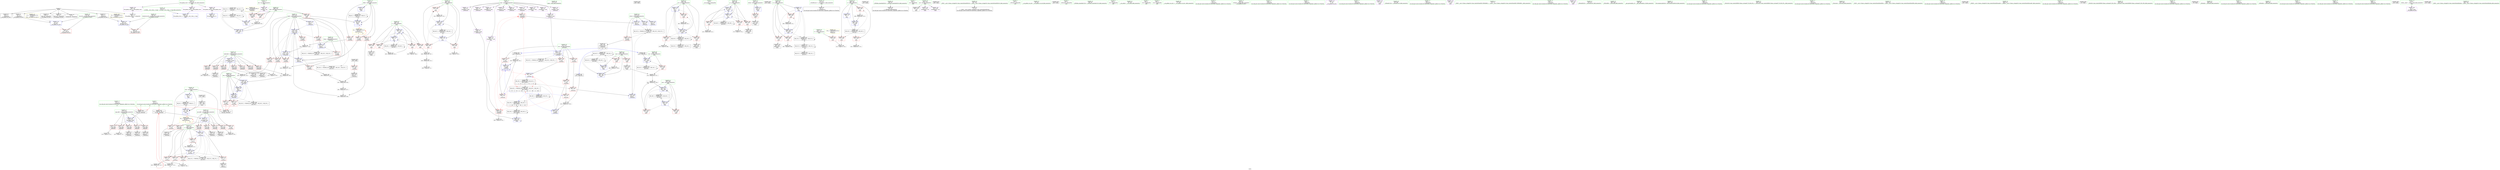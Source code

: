 digraph "SVFG" {
	label="SVFG";

	Node0x562af39d04e0 [shape=record,color=grey,label="{NodeID: 0\nNullPtr}"];
	Node0x562af39d04e0 -> Node0x562af39feaf0[style=solid];
	Node0x562af39d04e0 -> Node0x562af39febf0[style=solid];
	Node0x562af39d04e0 -> Node0x562af39fecc0[style=solid];
	Node0x562af39d04e0 -> Node0x562af39fed90[style=solid];
	Node0x562af39d04e0 -> Node0x562af39fee60[style=solid];
	Node0x562af39d04e0 -> Node0x562af39fef30[style=solid];
	Node0x562af39d04e0 -> Node0x562af3a00b50[style=solid];
	Node0x562af3a12020 [shape=record,color=grey,label="{NodeID: 360\n139 = cmp(138, 13, )\n}"];
	Node0x562af39ffb20 [shape=record,color=red,label="{NodeID: 194\n342\<--290\n\<--j\nmain\n}"];
	Node0x562af39ffb20 -> Node0x562af3a11ba0[style=solid];
	Node0x562af39fcfd0 [shape=record,color=purple,label="{NodeID: 111\n155\<--10\narrayidx5\<--soln\n_Z5recuriii\n}"];
	Node0x562af39fb2a0 [shape=record,color=green,label="{NodeID: 28\n12\<--14\nMOD\<--MOD_field_insensitive\nGlob }"];
	Node0x562af39fb2a0 -> Node0x562af3a026a0[style=solid];
	Node0x562af39fb2a0 -> Node0x562af3a02770[style=solid];
	Node0x562af39fb2a0 -> Node0x562af3a02840[style=solid];
	Node0x562af39fb2a0 -> Node0x562af3a00750[style=solid];
	Node0x562af39fb2a0 -> Node0x562af3a0a6b0[style=solid];
	Node0x562af3a012d0 [shape=record,color=blue,label="{NodeID: 222\n121\<--183\nres\<--arrayidx22\n_Z5recuriii\n}"];
	Node0x562af3a012d0 -> Node0x562af3a03af0[style=dashed];
	Node0x562af3a012d0 -> Node0x562af3a03bc0[style=dashed];
	Node0x562af3a012d0 -> Node0x562af3a03c90[style=dashed];
	Node0x562af3a012d0 -> Node0x562af3a03d60[style=dashed];
	Node0x562af3a012d0 -> Node0x562af3a24400[style=dashed];
	Node0x562af3a02d20 [shape=record,color=red,label="{NodeID: 139\n141\<--115\n\<--sign.addr\n_Z5recuriii\n}"];
	Node0x562af3a02d20 -> Node0x562af3a118a0[style=solid];
	Node0x562af39fd660 [shape=record,color=green,label="{NodeID: 56\n271\<--272\nmain\<--main_field_insensitive\n}"];
	Node0x562af3a4d7d0 [shape=record,color=black,label="{NodeID: 499\n428 = PHI()\n}"];
	Node0x562af3a1fa00 [shape=record,color=black,label="{NodeID: 416\nMR_28V_2 = PHI(MR_28V_3, MR_28V_1, )\npts\{110000 \}\n}"];
	Node0x562af3a1fa00 -> Node0x562af3a29b00[style=dashed];
	Node0x562af3a1fa00 -> Node0x562af3a1fa00[style=dashed];
	Node0x562af3a0f7a0 [shape=record,color=grey,label="{NodeID: 333\n209 = Binary(206, 208, )\n}"];
	Node0x562af3a0f7a0 -> Node0x562af3a01610[style=solid];
	Node0x562af3a0a850 [shape=record,color=blue,label="{NodeID: 250\n294\<--13\nj15\<--\nmain\n}"];
	Node0x562af3a0a850 -> Node0x562af3a000d0[style=dashed];
	Node0x562af3a0a850 -> Node0x562af3a001a0[style=dashed];
	Node0x562af3a0a850 -> Node0x562af3a00270[style=dashed];
	Node0x562af3a0a850 -> Node0x562af3a0a850[style=dashed];
	Node0x562af3a0a850 -> Node0x562af3a0ab90[style=dashed];
	Node0x562af3a0a850 -> Node0x562af3a22600[style=dashed];
	Node0x562af3a043e0 [shape=record,color=red,label="{NodeID: 167\n198\<--125\n\<--j\n_Z5recuriii\n}"];
	Node0x562af3a043e0 -> Node0x562af39fc470[style=solid];
	Node0x562af39fef30 [shape=record,color=black,label="{NodeID: 84\n90\<--3\nlpad.val1\<--dummyVal\n__cxx_global_var_init.1\n}"];
	Node0x562af39f6940 [shape=record,color=green,label="{NodeID: 1\n7\<--1\n__dso_handle\<--dummyObj\nGlob }"];
	Node0x562af3a121a0 [shape=record,color=grey,label="{NodeID: 361\n373 = cmp(372, 374, )\n}"];
	Node0x562af39ffbf0 [shape=record,color=red,label="{NodeID: 195\n347\<--290\n\<--j\nmain\n}"];
	Node0x562af39ffbf0 -> Node0x562af3a10b20[style=solid];
	Node0x562af39fd0a0 [shape=record,color=purple,label="{NodeID: 112\n158\<--10\narrayidx7\<--soln\n_Z5recuriii\n}"];
	Node0x562af39fd0a0 -> Node0x562af3a04990[style=solid];
	Node0x562af39fb370 [shape=record,color=green,label="{NodeID: 29\n15\<--16\nsize\<--size_field_insensitive\nGlob }"];
	Node0x562af39fb370 -> Node0x562af3a02910[style=solid];
	Node0x562af39fb370 -> Node0x562af3a029e0[style=solid];
	Node0x562af39fb370 -> Node0x562af3a00850[style=solid];
	Node0x562af39fb370 -> Node0x562af3a09f60[style=solid];
	Node0x562af3a013a0 [shape=record,color=blue,label="{NodeID: 223\n185\<--148\n\<--\n_Z5recuriii\n}"];
	Node0x562af3a013a0 -> Node0x562af3a2be00[style=dashed];
	Node0x562af3a02df0 [shape=record,color=red,label="{NodeID: 140\n150\<--115\n\<--sign.addr\n_Z5recuriii\n}"];
	Node0x562af3a02df0 -> Node0x562af39ff300[style=solid];
	Node0x562af39fd760 [shape=record,color=green,label="{NodeID: 57\n274\<--275\nretval\<--retval_field_insensitive\nmain\n}"];
	Node0x562af39fd760 -> Node0x562af3a04e70[style=solid];
	Node0x562af39fd760 -> Node0x562af3a09dc0[style=solid];
	Node0x562af3a4d8a0 [shape=record,color=black,label="{NodeID: 500\n433 = PHI()\n}"];
	Node0x562af3a1faf0 [shape=record,color=yellow,style=double,label="{NodeID: 417\n2V_1 = ENCHI(MR_2V_0)\npts\{63 \}\nFun[__cxx_global_var_init.1]}"];
	Node0x562af3a1faf0 -> Node0x562af3a00c50[style=dashed];
	Node0x562af3a0f920 [shape=record,color=grey,label="{NodeID: 334\n420 = Binary(419, 418, )\n}"];
	Node0x562af3a0f920 -> Node0x562af3a0ae00[style=solid];
	Node0x562af3a0a920 [shape=record,color=blue,label="{NodeID: 251\n296\<--13\nk\<--\nmain\n}"];
	Node0x562af3a0a920 -> Node0x562af3a00340[style=dashed];
	Node0x562af3a0a920 -> Node0x562af3a00410[style=dashed];
	Node0x562af3a0a920 -> Node0x562af3a004e0[style=dashed];
	Node0x562af3a0a920 -> Node0x562af3a0aac0[style=dashed];
	Node0x562af3a0a920 -> Node0x562af3a2c800[style=dashed];
	Node0x562af3a044b0 [shape=record,color=red,label="{NodeID: 168\n239\<--125\n\<--j\n_Z5recuriii\n}"];
	Node0x562af3a044b0 -> Node0x562af3a100a0[style=solid];
	Node0x562af39ff000 [shape=record,color=black,label="{NodeID: 85\n18\<--17\n\<--_Z3strB5cxx11\nCan only get source location for instruction, argument, global var or function.}"];
	Node0x562af39e2370 [shape=record,color=green,label="{NodeID: 2\n13\<--1\n\<--dummyObj\nCan only get source location for instruction, argument, global var or function.|{<s0>9|<s1>16|<s2>16|<s3>16}}"];
	Node0x562af39e2370:s0 -> Node0x562af3a4dc10[style=solid,color=red];
	Node0x562af39e2370:s1 -> Node0x562af3a4dc10[style=solid,color=red];
	Node0x562af39e2370:s2 -> Node0x562af3a4dfb0[style=solid,color=red];
	Node0x562af39e2370:s3 -> Node0x562af3a4e170[style=solid,color=red];
	Node0x562af3a12320 [shape=record,color=grey,label="{NodeID: 362\n136 = cmp(134, 135, )\n}"];
	Node0x562af39ffcc0 [shape=record,color=red,label="{NodeID: 196\n352\<--290\n\<--j\nmain\n}"];
	Node0x562af39ffcc0 -> Node0x562af39fc880[style=solid];
	Node0x562af39fd170 [shape=record,color=purple,label="{NodeID: 113\n165\<--10\narrayidx11\<--soln\n_Z5recuriii\n}"];
	Node0x562af39fb440 [shape=record,color=green,label="{NodeID: 30\n17\<--19\n_Z3strB5cxx11\<--_Z3strB5cxx11_field_insensitive\nGlob }"];
	Node0x562af39fb440 -> Node0x562af39ff000[style=solid];
	Node0x562af3a01470 [shape=record,color=blue,label="{NodeID: 224\n123\<--13\nmodc\<--\n_Z5recuriii\n}"];
	Node0x562af3a01470 -> Node0x562af3a03e30[style=dashed];
	Node0x562af3a01470 -> Node0x562af3a01610[style=dashed];
	Node0x562af3a01470 -> Node0x562af3a24900[style=dashed];
	Node0x562af3a02ec0 [shape=record,color=red,label="{NodeID: 141\n163\<--115\n\<--sign.addr\n_Z5recuriii\n}"];
	Node0x562af3a02ec0 -> Node0x562af39ff570[style=solid];
	Node0x562af39fd830 [shape=record,color=green,label="{NodeID: 58\n276\<--277\nT\<--T_field_insensitive\nmain\n}"];
	Node0x562af39fd830 -> Node0x562af3a04f40[style=solid];
	Node0x562af3a4d970 [shape=record,color=black,label="{NodeID: 501\n437 = PHI()\n}"];
	Node0x562af3a1fc00 [shape=record,color=yellow,style=double,label="{NodeID: 418\n4V_1 = ENCHI(MR_4V_0)\npts\{65 \}\nFun[__cxx_global_var_init.1]}"];
	Node0x562af3a1fc00 -> Node0x562af3a00d20[style=dashed];
	Node0x562af3a0faa0 [shape=record,color=grey,label="{NodeID: 335\n245 = Binary(244, 242, )\n}"];
	Node0x562af3a0faa0 -> Node0x562af3a099b0[style=solid];
	Node0x562af3a0a9f0 [shape=record,color=blue,label="{NodeID: 252\n396\<--161\narrayidx27\<--\nmain\n}"];
	Node0x562af3a0a9f0 -> Node0x562af3a0a9f0[style=dashed];
	Node0x562af3a0a9f0 -> Node0x562af3a2cd00[style=dashed];
	Node0x562af3a04580 [shape=record,color=red,label="{NodeID: 169\n247\<--125\n\<--j\n_Z5recuriii\n}"];
	Node0x562af3a04580 -> Node0x562af3a109a0[style=solid];
	Node0x562af39ff100 [shape=record,color=black,label="{NodeID: 86\n43\<--44\n\<--_ZNSt8ios_base4InitD1Ev\nCan only get source location for instruction, argument, global var or function.}"];
	Node0x562af39d0330 [shape=record,color=green,label="{NodeID: 3\n20\<--1\n.str\<--dummyObj\nGlob }"];
	Node0x562af3a124a0 [shape=record,color=grey,label="{NodeID: 363\n379 = cmp(378, 380, )\n}"];
	Node0x562af39ffd90 [shape=record,color=red,label="{NodeID: 197\n364\<--290\n\<--j\nmain\n}"];
	Node0x562af39ffd90 -> Node0x562af3a103a0[style=solid];
	Node0x562af39fd240 [shape=record,color=purple,label="{NodeID: 114\n168\<--10\narrayidx13\<--soln\n_Z5recuriii\n}"];
	Node0x562af39fb510 [shape=record,color=green,label="{NodeID: 31\n30\<--34\nllvm.global_ctors\<--llvm.global_ctors_field_insensitive\nGlob }"];
	Node0x562af39fb510 -> Node0x562af3a02200[style=solid];
	Node0x562af39fb510 -> Node0x562af3a02300[style=solid];
	Node0x562af39fb510 -> Node0x562af3a02400[style=solid];
	Node0x562af3a01540 [shape=record,color=blue,label="{NodeID: 225\n125\<--188\nj\<--\n_Z5recuriii\n}"];
	Node0x562af3a01540 -> Node0x562af3a04310[style=dashed];
	Node0x562af3a01540 -> Node0x562af3a043e0[style=dashed];
	Node0x562af3a01540 -> Node0x562af3a044b0[style=dashed];
	Node0x562af3a01540 -> Node0x562af3a04580[style=dashed];
	Node0x562af3a01540 -> Node0x562af3a04650[style=dashed];
	Node0x562af3a01540 -> Node0x562af3a09c20[style=dashed];
	Node0x562af3a01540 -> Node0x562af3a05c40[style=dashed];
	Node0x562af3a02f90 [shape=record,color=red,label="{NodeID: 142\n175\<--115\n\<--sign.addr\n_Z5recuriii\n}"];
	Node0x562af3a02f90 -> Node0x562af39ff7e0[style=solid];
	Node0x562af39fd900 [shape=record,color=green,label="{NodeID: 59\n278\<--279\narr\<--arr_field_insensitive\nmain\n}"];
	Node0x562af39fd900 -> Node0x562af39fc6e0[style=solid];
	Node0x562af39fd900 -> Node0x562af3a02500[style=solid];
	Node0x562af39fd900 -> Node0x562af3a025d0[style=solid];
	Node0x562af3a4da40 [shape=record,color=black,label="{NodeID: 502\n439 = PHI()\n}"];
	Node0x562af3a0fc20 [shape=record,color=grey,label="{NodeID: 336\n432 = Binary(431, 215, )\n}"];
	Node0x562af3a0aac0 [shape=record,color=blue,label="{NodeID: 253\n296\<--400\nk\<--inc29\nmain\n}"];
	Node0x562af3a0aac0 -> Node0x562af3a00340[style=dashed];
	Node0x562af3a0aac0 -> Node0x562af3a00410[style=dashed];
	Node0x562af3a0aac0 -> Node0x562af3a004e0[style=dashed];
	Node0x562af3a0aac0 -> Node0x562af3a0aac0[style=dashed];
	Node0x562af3a0aac0 -> Node0x562af3a2c800[style=dashed];
	Node0x562af3a04650 [shape=record,color=red,label="{NodeID: 170\n258\<--125\n\<--j\n_Z5recuriii\n}"];
	Node0x562af3a04650 -> Node0x562af3a106a0[style=solid];
	Node0x562af39ff200 [shape=record,color=black,label="{NodeID: 87\n77\<--78\n\<--_ZNSt7__cxx1112basic_stringIcSt11char_traitsIcESaIcEED1Ev\nCan only get source location for instruction, argument, global var or function.}"];
	Node0x562af39e2470 [shape=record,color=green,label="{NodeID: 4\n22\<--1\n_ZSt3cin\<--dummyObj\nGlob }"];
	Node0x562af3a12620 [shape=record,color=grey,label="{NodeID: 364\n385 = cmp(384, 386, )\n}"];
	Node0x562af39ffe60 [shape=record,color=red,label="{NodeID: 198\n372\<--292\n\<--a\nmain\n}"];
	Node0x562af39ffe60 -> Node0x562af3a121a0[style=solid];
	Node0x562af39fd310 [shape=record,color=purple,label="{NodeID: 115\n171\<--10\narrayidx15\<--soln\n_Z5recuriii\n}"];
	Node0x562af39fd310 -> Node0x562af3a04a60[style=solid];
	Node0x562af39fb5e0 [shape=record,color=green,label="{NodeID: 32\n35\<--36\n__cxx_global_var_init\<--__cxx_global_var_init_field_insensitive\n}"];
	Node0x562af3a01610 [shape=record,color=blue,label="{NodeID: 226\n123\<--209\nmodc\<--rem\n_Z5recuriii\n}"];
	Node0x562af3a01610 -> Node0x562af3a03f00[style=dashed];
	Node0x562af3a01610 -> Node0x562af3a03fd0[style=dashed];
	Node0x562af3a01610 -> Node0x562af3a040a0[style=dashed];
	Node0x562af3a01610 -> Node0x562af3a04170[style=dashed];
	Node0x562af3a01610 -> Node0x562af3a04240[style=dashed];
	Node0x562af3a01610 -> Node0x562af3a017b0[style=dashed];
	Node0x562af3a01610 -> Node0x562af3a09b50[style=dashed];
	Node0x562af3a03060 [shape=record,color=red,label="{NodeID: 143\n213\<--115\n\<--sign.addr\n_Z5recuriii\n}"];
	Node0x562af3a03060 -> Node0x562af3a11420[style=solid];
	Node0x562af39fd9d0 [shape=record,color=green,label="{NodeID: 60\n280\<--281\nt\<--t_field_insensitive\nmain\n}"];
	Node0x562af39fd9d0 -> Node0x562af3a05010[style=solid];
	Node0x562af39fd9d0 -> Node0x562af3a050e0[style=solid];
	Node0x562af39fd9d0 -> Node0x562af3a051b0[style=solid];
	Node0x562af39fd9d0 -> Node0x562af3a09e90[style=solid];
	Node0x562af39fd9d0 -> Node0x562af3a0afa0[style=solid];
	Node0x562af3a4db40 [shape=record,color=black,label="{NodeID: 503\n443 = PHI()\n}"];
	Node0x562af3a0fda0 [shape=record,color=grey,label="{NodeID: 337\n236 = Binary(234, 235, )\n}"];
	Node0x562af3a0fda0 -> Node0x562af3a098e0[style=solid];
	Node0x562af3a0ab90 [shape=record,color=blue,label="{NodeID: 254\n294\<--405\nj15\<--inc32\nmain\n}"];
	Node0x562af3a0ab90 -> Node0x562af3a000d0[style=dashed];
	Node0x562af3a0ab90 -> Node0x562af3a001a0[style=dashed];
	Node0x562af3a0ab90 -> Node0x562af3a00270[style=dashed];
	Node0x562af3a0ab90 -> Node0x562af3a0a850[style=dashed];
	Node0x562af3a0ab90 -> Node0x562af3a0ab90[style=dashed];
	Node0x562af3a0ab90 -> Node0x562af3a22600[style=dashed];
	Node0x562af3a04720 [shape=record,color=red,label="{NodeID: 171\n255\<--127\n\<--temp\n_Z5recuriii\n}"];
	Node0x562af3a04720 -> Node0x562af3a09b50[style=solid];
	Node0x562af39ff300 [shape=record,color=black,label="{NodeID: 88\n151\<--150\nidxprom\<--\n_Z5recuriii\n}"];
	Node0x562af39d0420 [shape=record,color=green,label="{NodeID: 5\n23\<--1\n_ZSt4cout\<--dummyObj\nGlob }"];
	Node0x562af39fff30 [shape=record,color=red,label="{NodeID: 199\n388\<--292\n\<--a\nmain\n}"];
	Node0x562af39fff30 -> Node0x562af39fc950[style=solid];
	Node0x562af3a019e0 [shape=record,color=purple,label="{NodeID: 116\n177\<--10\narrayidx18\<--soln\n_Z5recuriii\n}"];
	Node0x562af39fb6b0 [shape=record,color=green,label="{NodeID: 33\n39\<--40\n_ZNSt8ios_base4InitC1Ev\<--_ZNSt8ios_base4InitC1Ev_field_insensitive\n}"];
	Node0x562af3a29b00 [shape=record,color=black,label="{NodeID: 393\nMR_28V_4 = PHI(MR_28V_5, MR_28V_3, )\npts\{110000 \}\n|{|<s1>16|<s2>16|<s3>16|<s4>16}}"];
	Node0x562af3a29b00 -> Node0x562af3a2cd00[style=dashed];
	Node0x562af3a29b00:s1 -> Node0x562af3a04990[style=dashed,color=red];
	Node0x562af3a29b00:s2 -> Node0x562af3a04a60[style=dashed,color=red];
	Node0x562af3a29b00:s3 -> Node0x562af3a013a0[style=dashed,color=red];
	Node0x562af3a29b00:s4 -> Node0x562af3a06b40[style=dashed,color=red];
	Node0x562af3a016e0 [shape=record,color=blue,label="{NodeID: 227\n127\<--211\ntemp\<--\n_Z5recuriii\n}"];
	Node0x562af3a016e0 -> Node0x562af3a04720[style=dashed];
	Node0x562af3a016e0 -> Node0x562af3a016e0[style=dashed];
	Node0x562af3a016e0 -> Node0x562af3a06140[style=dashed];
	Node0x562af3a03130 [shape=record,color=red,label="{NodeID: 144\n134\<--117\n\<--pos.addr\n_Z5recuriii\n}"];
	Node0x562af3a03130 -> Node0x562af3a12320[style=solid];
	Node0x562af39fdaa0 [shape=record,color=green,label="{NodeID: 61\n282\<--283\nsum\<--sum_field_insensitive\nmain\n}"];
	Node0x562af39fdaa0 -> Node0x562af3a05280[style=solid];
	Node0x562af39fdaa0 -> Node0x562af3a05350[style=solid];
	Node0x562af39fdaa0 -> Node0x562af3a0a030[style=solid];
	Node0x562af39fdaa0 -> Node0x562af3a0ae00[style=solid];
	Node0x562af3a4dc10 [shape=record,color=black,label="{NodeID: 504\n110 = PHI(13, 215, 13, )\n0th arg _Z5recuriii }"];
	Node0x562af3a4dc10 -> Node0x562af3a00df0[style=solid];
	Node0x562af3a0ff20 [shape=record,color=grey,label="{NodeID: 338\n410 = Binary(409, 215, )\n}"];
	Node0x562af3a0ff20 -> Node0x562af3a0ac60[style=solid];
	Node0x562af3a0ac60 [shape=record,color=blue,label="{NodeID: 255\n292\<--410\na\<--inc35\nmain\n}"];
	Node0x562af3a0ac60 -> Node0x562af39ffe60[style=dashed];
	Node0x562af3a0ac60 -> Node0x562af39fff30[style=dashed];
	Node0x562af3a0ac60 -> Node0x562af3a00000[style=dashed];
	Node0x562af3a0ac60 -> Node0x562af3a0a780[style=dashed];
	Node0x562af3a0ac60 -> Node0x562af3a0ac60[style=dashed];
	Node0x562af3a0ac60 -> Node0x562af3a2fa00[style=dashed];
	Node0x562af3a047f0 [shape=record,color=red,label="{NodeID: 172\n241\<--129\n\<--req\n_Z5recuriii\n|{<s0>9}}"];
	Node0x562af3a047f0:s0 -> Node0x562af3a4e170[style=solid,color=red];
	Node0x562af39ff3d0 [shape=record,color=black,label="{NodeID: 89\n154\<--153\nidxprom4\<--\n_Z5recuriii\n}"];
	Node0x562af39e1410 [shape=record,color=green,label="{NodeID: 6\n24\<--1\n.str.2\<--dummyObj\nGlob }"];
	Node0x562af39dd370 [shape=record,color=black,label="{NodeID: 366\nMR_42V_5 = PHI(MR_42V_7, MR_42V_4, )\npts\{287 \}\n}"];
	Node0x562af39dd370 -> Node0x562af3a05690[style=dashed];
	Node0x562af39dd370 -> Node0x562af3a05760[style=dashed];
	Node0x562af39dd370 -> Node0x562af3a0a1d0[style=dashed];
	Node0x562af39dd370 -> Node0x562af3a0a440[style=dashed];
	Node0x562af39dd370 -> Node0x562af39dd370[style=dashed];
	Node0x562af39dd370 -> Node0x562af3a2eb00[style=dashed];
	Node0x562af3a00000 [shape=record,color=red,label="{NodeID: 200\n409\<--292\n\<--a\nmain\n}"];
	Node0x562af3a00000 -> Node0x562af3a0ff20[style=solid];
	Node0x562af3a01ab0 [shape=record,color=purple,label="{NodeID: 117\n180\<--10\narrayidx20\<--soln\n_Z5recuriii\n}"];
	Node0x562af39fb780 [shape=record,color=green,label="{NodeID: 34\n45\<--46\n__cxa_atexit\<--__cxa_atexit_field_insensitive\n}"];
	Node0x562af3a017b0 [shape=record,color=blue,label="{NodeID: 228\n123\<--219\nmodc\<--sub27\n_Z5recuriii\n}"];
	Node0x562af3a017b0 -> Node0x562af3a040a0[style=dashed];
	Node0x562af3a017b0 -> Node0x562af3a04170[style=dashed];
	Node0x562af3a017b0 -> Node0x562af3a04240[style=dashed];
	Node0x562af3a017b0 -> Node0x562af3a09b50[style=dashed];
	Node0x562af3a03200 [shape=record,color=red,label="{NodeID: 145\n153\<--117\n\<--pos.addr\n_Z5recuriii\n}"];
	Node0x562af3a03200 -> Node0x562af39ff3d0[style=solid];
	Node0x562af39fdb70 [shape=record,color=green,label="{NodeID: 62\n284\<--285\ni\<--i_field_insensitive\nmain\n}"];
	Node0x562af39fdb70 -> Node0x562af3a05420[style=solid];
	Node0x562af39fdb70 -> Node0x562af3a054f0[style=solid];
	Node0x562af39fdb70 -> Node0x562af3a055c0[style=solid];
	Node0x562af39fdb70 -> Node0x562af3a0a100[style=solid];
	Node0x562af39fdb70 -> Node0x562af3a0aed0[style=solid];
	Node0x562af3a4dfb0 [shape=record,color=black,label="{NodeID: 505\n111 = PHI(240, 248, 13, )\n1st arg _Z5recuriii }"];
	Node0x562af3a4dfb0 -> Node0x562af3a00ec0[style=solid];
	Node0x562af3a329d0 [shape=record,color=yellow,style=double,label="{NodeID: 422\n34V_1 = ENCHI(MR_34V_0)\npts\{277 \}\nFun[main]}"];
	Node0x562af3a329d0 -> Node0x562af3a04f40[style=dashed];
	Node0x562af3a100a0 [shape=record,color=grey,label="{NodeID: 339\n240 = Binary(239, 215, )\n|{<s0>9}}"];
	Node0x562af3a100a0:s0 -> Node0x562af3a4dfb0[style=solid,color=red];
	Node0x562af3a0ad30 [shape=record,color=blue,label="{NodeID: 256\n298\<--413\nres\<--call37\nmain\n}"];
	Node0x562af3a0ad30 -> Node0x562af3a005b0[style=dashed];
	Node0x562af3a0ad30 -> Node0x562af3a0ad30[style=dashed];
	Node0x562af3a0ad30 -> Node0x562af3a1f500[style=dashed];
	Node0x562af3a048c0 [shape=record,color=red,label="{NodeID: 173\n249\<--129\n\<--req\n_Z5recuriii\n|{<s0>10}}"];
	Node0x562af3a048c0:s0 -> Node0x562af3a4e170[style=solid,color=red];
	Node0x562af39ff4a0 [shape=record,color=black,label="{NodeID: 90\n157\<--156\nidxprom6\<--\n_Z5recuriii\n}"];
	Node0x562af39e0db0 [shape=record,color=green,label="{NodeID: 7\n26\<--1\n.str.3\<--dummyObj\nGlob }"];
	Node0x562af3a1fd10 [shape=record,color=black,label="{NodeID: 367\nMR_44V_5 = PHI(MR_44V_7, MR_44V_4, )\npts\{289 \}\n}"];
	Node0x562af3a1fd10 -> Node0x562af39ff980[style=dashed];
	Node0x562af3a1fd10 -> Node0x562af39ffa50[style=dashed];
	Node0x562af3a1fd10 -> Node0x562af3a0a2a0[style=dashed];
	Node0x562af3a1fd10 -> Node0x562af3a0a510[style=dashed];
	Node0x562af3a1fd10 -> Node0x562af3a1fd10[style=dashed];
	Node0x562af3a1fd10 -> Node0x562af3a2f000[style=dashed];
	Node0x562af3a000d0 [shape=record,color=red,label="{NodeID: 201\n378\<--294\n\<--j15\nmain\n}"];
	Node0x562af3a000d0 -> Node0x562af3a124a0[style=solid];
	Node0x562af3a01b80 [shape=record,color=purple,label="{NodeID: 118\n183\<--10\narrayidx22\<--soln\n_Z5recuriii\n}"];
	Node0x562af3a01b80 -> Node0x562af3a012d0[style=solid];
	Node0x562af39fb850 [shape=record,color=green,label="{NodeID: 35\n44\<--50\n_ZNSt8ios_base4InitD1Ev\<--_ZNSt8ios_base4InitD1Ev_field_insensitive\n}"];
	Node0x562af39fb850 -> Node0x562af39ff100[style=solid];
	Node0x562af3a01880 [shape=record,color=blue,label="{NodeID: 229\n129\<--13\nreq\<--\n_Z5recuriii\n}"];
	Node0x562af3a01880 -> Node0x562af3a09850[style=dashed];
	Node0x562af3a01880 -> Node0x562af3a098e0[style=dashed];
	Node0x562af3a032d0 [shape=record,color=red,label="{NodeID: 146\n166\<--117\n\<--pos.addr\n_Z5recuriii\n}"];
	Node0x562af3a032d0 -> Node0x562af39ff640[style=solid];
	Node0x562af39fdc40 [shape=record,color=green,label="{NodeID: 63\n286\<--287\ndivf\<--divf_field_insensitive\nmain\n}"];
	Node0x562af39fdc40 -> Node0x562af3a05690[style=solid];
	Node0x562af39fdc40 -> Node0x562af3a05760[style=solid];
	Node0x562af39fdc40 -> Node0x562af3a0a1d0[style=solid];
	Node0x562af39fdc40 -> Node0x562af3a0a440[style=solid];
	Node0x562af3a4e170 [shape=record,color=black,label="{NodeID: 506\n112 = PHI(241, 249, 13, )\n2nd arg _Z5recuriii }"];
	Node0x562af3a4e170 -> Node0x562af3a00f90[style=solid];
	Node0x562af3a10220 [shape=record,color=grey,label="{NodeID: 340\n405 = Binary(404, 215, )\n}"];
	Node0x562af3a10220 -> Node0x562af3a0ab90[style=solid];
	Node0x562af3a0ae00 [shape=record,color=blue,label="{NodeID: 257\n282\<--420\nsum\<--add\nmain\n}"];
	Node0x562af3a0ae00 -> Node0x562af3a05280[style=dashed];
	Node0x562af3a0ae00 -> Node0x562af3a05350[style=dashed];
	Node0x562af3a0ae00 -> Node0x562af3a0ae00[style=dashed];
	Node0x562af3a0ae00 -> Node0x562af3a2e100[style=dashed];
	Node0x562af3a04990 [shape=record,color=red,label="{NodeID: 174\n159\<--158\n\<--arrayidx7\n_Z5recuriii\n}"];
	Node0x562af3a04990 -> Node0x562af3a11720[style=solid];
	Node0x562af39ff570 [shape=record,color=black,label="{NodeID: 91\n164\<--163\nidxprom10\<--\n_Z5recuriii\n}"];
	Node0x562af39e11a0 [shape=record,color=green,label="{NodeID: 8\n28\<--1\n.str.4\<--dummyObj\nGlob }"];
	Node0x562af3a001a0 [shape=record,color=red,label="{NodeID: 202\n391\<--294\n\<--j15\nmain\n}"];
	Node0x562af3a001a0 -> Node0x562af39fca20[style=solid];
	Node0x562af3a01c50 [shape=record,color=purple,label="{NodeID: 119\n390\<--10\narrayidx23\<--soln\nmain\n}"];
	Node0x562af39fb920 [shape=record,color=green,label="{NodeID: 36\n57\<--58\n__cxx_global_var_init.1\<--__cxx_global_var_init.1_field_insensitive\n}"];
	Node0x562af3a09850 [shape=record,color=blue,label="{NodeID: 230\n129\<--231\nreq\<--add32\n_Z5recuriii\n}"];
	Node0x562af3a09850 -> Node0x562af3a047f0[style=dashed];
	Node0x562af3a09850 -> Node0x562af3a048c0[style=dashed];
	Node0x562af3a09850 -> Node0x562af3a01880[style=dashed];
	Node0x562af3a09850 -> Node0x562af3a06640[style=dashed];
	Node0x562af3a033a0 [shape=record,color=red,label="{NodeID: 147\n178\<--117\n\<--pos.addr\n_Z5recuriii\n}"];
	Node0x562af3a033a0 -> Node0x562af39ff8b0[style=solid];
	Node0x562af39fdd10 [shape=record,color=green,label="{NodeID: 64\n288\<--289\nmul\<--mul_field_insensitive\nmain\n}"];
	Node0x562af39fdd10 -> Node0x562af39ff980[style=solid];
	Node0x562af39fdd10 -> Node0x562af39ffa50[style=solid];
	Node0x562af39fdd10 -> Node0x562af3a0a2a0[style=solid];
	Node0x562af39fdd10 -> Node0x562af3a0a510[style=solid];
	Node0x562af3a103a0 [shape=record,color=grey,label="{NodeID: 341\n365 = Binary(364, 215, )\n}"];
	Node0x562af3a103a0 -> Node0x562af3a0a5e0[style=solid];
	Node0x562af3a0aed0 [shape=record,color=blue,label="{NodeID: 258\n284\<--424\ni\<--inc41\nmain\n}"];
	Node0x562af3a0aed0 -> Node0x562af3a05420[style=dashed];
	Node0x562af3a0aed0 -> Node0x562af3a054f0[style=dashed];
	Node0x562af3a0aed0 -> Node0x562af3a055c0[style=dashed];
	Node0x562af3a0aed0 -> Node0x562af3a0aed0[style=dashed];
	Node0x562af3a0aed0 -> Node0x562af3a2e600[style=dashed];
	Node0x562af3a04a60 [shape=record,color=red,label="{NodeID: 175\n172\<--171\n\<--arrayidx15\n_Z5recuriii\n}"];
	Node0x562af3a04a60 -> Node0x562af3a01200[style=solid];
	Node0x562af39ff640 [shape=record,color=black,label="{NodeID: 92\n167\<--166\nidxprom12\<--\n_Z5recuriii\n}"];
	Node0x562af39e1230 [shape=record,color=green,label="{NodeID: 9\n31\<--1\n\<--dummyObj\nCan only get source location for instruction, argument, global var or function.}"];
	Node0x562af3a00270 [shape=record,color=red,label="{NodeID: 203\n404\<--294\n\<--j15\nmain\n}"];
	Node0x562af3a00270 -> Node0x562af3a10220[style=solid];
	Node0x562af3a01d20 [shape=record,color=purple,label="{NodeID: 120\n393\<--10\narrayidx25\<--soln\nmain\n}"];
	Node0x562af39fb9f0 [shape=record,color=green,label="{NodeID: 37\n60\<--61\nref.tmp\<--ref.tmp_field_insensitive\n__cxx_global_var_init.1\n}"];
	Node0x562af3a098e0 [shape=record,color=blue,label="{NodeID: 231\n129\<--236\nreq\<--sub34\n_Z5recuriii\n}"];
	Node0x562af3a098e0 -> Node0x562af3a047f0[style=dashed];
	Node0x562af3a098e0 -> Node0x562af3a048c0[style=dashed];
	Node0x562af3a098e0 -> Node0x562af3a01880[style=dashed];
	Node0x562af3a098e0 -> Node0x562af3a06640[style=dashed];
	Node0x562af3a03470 [shape=record,color=red,label="{NodeID: 148\n188\<--117\n\<--pos.addr\n_Z5recuriii\n}"];
	Node0x562af3a03470 -> Node0x562af3a01540[style=solid];
	Node0x562af39fdde0 [shape=record,color=green,label="{NodeID: 65\n290\<--291\nj\<--j_field_insensitive\nmain\n}"];
	Node0x562af39fdde0 -> Node0x562af39ffb20[style=solid];
	Node0x562af39fdde0 -> Node0x562af39ffbf0[style=solid];
	Node0x562af39fdde0 -> Node0x562af39ffcc0[style=solid];
	Node0x562af39fdde0 -> Node0x562af39ffd90[style=solid];
	Node0x562af39fdde0 -> Node0x562af3a0a370[style=solid];
	Node0x562af39fdde0 -> Node0x562af3a0a5e0[style=solid];
	Node0x562af3a10520 [shape=record,color=grey,label="{NodeID: 342\n446 = Binary(445, 215, )\n}"];
	Node0x562af3a10520 -> Node0x562af3a0afa0[style=solid];
	Node0x562af3a0afa0 [shape=record,color=blue,label="{NodeID: 259\n280\<--446\nt\<--inc50\nmain\n}"];
	Node0x562af3a0afa0 -> Node0x562af3a2dc00[style=dashed];
	Node0x562af3a04b30 [shape=record,color=red,label="{NodeID: 176\n203\<--200\n\<--call\n_Z5recuriii\n}"];
	Node0x562af3a04b30 -> Node0x562af39fc540[style=solid];
	Node0x562af39ff710 [shape=record,color=black,label="{NodeID: 93\n170\<--169\nidxprom14\<--\n_Z5recuriii\n}"];
	Node0x562af39ec880 [shape=record,color=green,label="{NodeID: 10\n145\<--1\n\<--dummyObj\nCan only get source location for instruction, argument, global var or function.}"];
	Node0x562af3a00340 [shape=record,color=red,label="{NodeID: 204\n384\<--296\n\<--k\nmain\n}"];
	Node0x562af3a00340 -> Node0x562af3a12620[style=solid];
	Node0x562af3a01df0 [shape=record,color=purple,label="{NodeID: 121\n396\<--10\narrayidx27\<--soln\nmain\n}"];
	Node0x562af3a01df0 -> Node0x562af3a0a9f0[style=solid];
	Node0x562af39fbac0 [shape=record,color=green,label="{NodeID: 38\n62\<--63\nexn.slot\<--exn.slot_field_insensitive\n__cxx_global_var_init.1\n}"];
	Node0x562af39fbac0 -> Node0x562af3a02ab0[style=solid];
	Node0x562af39fbac0 -> Node0x562af3a00c50[style=solid];
	Node0x562af3a099b0 [shape=record,color=blue,label="{NodeID: 232\n243\<--245\n\<--add38\n_Z5recuriii\n|{<s0>10|<s1>10|<s2>10|<s3>10}}"];
	Node0x562af3a099b0:s0 -> Node0x562af3a04990[style=dashed,color=red];
	Node0x562af3a099b0:s1 -> Node0x562af3a04a60[style=dashed,color=red];
	Node0x562af3a099b0:s2 -> Node0x562af3a013a0[style=dashed,color=red];
	Node0x562af3a099b0:s3 -> Node0x562af3a06b40[style=dashed,color=red];
	Node0x562af3a03540 [shape=record,color=red,label="{NodeID: 149\n138\<--119\n\<--modf.addr\n_Z5recuriii\n}"];
	Node0x562af3a03540 -> Node0x562af3a12020[style=solid];
	Node0x562af39fdeb0 [shape=record,color=green,label="{NodeID: 66\n292\<--293\na\<--a_field_insensitive\nmain\n}"];
	Node0x562af39fdeb0 -> Node0x562af39ffe60[style=solid];
	Node0x562af39fdeb0 -> Node0x562af39fff30[style=solid];
	Node0x562af39fdeb0 -> Node0x562af3a00000[style=solid];
	Node0x562af39fdeb0 -> Node0x562af3a0a780[style=solid];
	Node0x562af39fdeb0 -> Node0x562af3a0ac60[style=solid];
	Node0x562af3a106a0 [shape=record,color=grey,label="{NodeID: 343\n259 = Binary(258, 215, )\n}"];
	Node0x562af3a106a0 -> Node0x562af3a09c20[style=solid];
	Node0x562af3a04c00 [shape=record,color=red,label="{NodeID: 177\n244\<--243\n\<--\n_Z5recuriii\n}"];
	Node0x562af3a04c00 -> Node0x562af3a0faa0[style=solid];
	Node0x562af39ff7e0 [shape=record,color=black,label="{NodeID: 94\n176\<--175\nidxprom17\<--\n_Z5recuriii\n}"];
	Node0x562af39ec950 [shape=record,color=green,label="{NodeID: 11\n148\<--1\n\<--dummyObj\nCan only get source location for instruction, argument, global var or function.}"];
	Node0x562af3a00410 [shape=record,color=red,label="{NodeID: 205\n394\<--296\n\<--k\nmain\n}"];
	Node0x562af3a00410 -> Node0x562af39fcaf0[style=solid];
	Node0x562af3a01ec0 [shape=record,color=purple,label="{NodeID: 122\n69\<--20\n\<--.str\n__cxx_global_var_init.1\n}"];
	Node0x562af39fbb90 [shape=record,color=green,label="{NodeID: 39\n64\<--65\nehselector.slot\<--ehselector.slot_field_insensitive\n__cxx_global_var_init.1\n}"];
	Node0x562af39fbb90 -> Node0x562af3a02b80[style=solid];
	Node0x562af39fbb90 -> Node0x562af3a00d20[style=solid];
	Node0x562af3a09a80 [shape=record,color=blue,label="{NodeID: 233\n251\<--253\n\<--add41\n_Z5recuriii\n}"];
	Node0x562af3a09a80 -> Node0x562af3a2be00[style=dashed];
	Node0x562af3a03610 [shape=record,color=red,label="{NodeID: 150\n156\<--119\n\<--modf.addr\n_Z5recuriii\n}"];
	Node0x562af3a03610 -> Node0x562af39ff4a0[style=solid];
	Node0x562af39fdf80 [shape=record,color=green,label="{NodeID: 67\n294\<--295\nj15\<--j15_field_insensitive\nmain\n}"];
	Node0x562af39fdf80 -> Node0x562af3a000d0[style=solid];
	Node0x562af39fdf80 -> Node0x562af3a001a0[style=solid];
	Node0x562af39fdf80 -> Node0x562af3a00270[style=solid];
	Node0x562af39fdf80 -> Node0x562af3a0a850[style=solid];
	Node0x562af39fdf80 -> Node0x562af3a0ab90[style=solid];
	Node0x562af3a10820 [shape=record,color=grey,label="{NodeID: 344\n253 = Binary(252, 250, )\n}"];
	Node0x562af3a10820 -> Node0x562af3a09a80[style=solid];
	Node0x562af3a04cd0 [shape=record,color=red,label="{NodeID: 178\n252\<--251\n\<--\n_Z5recuriii\n}"];
	Node0x562af3a04cd0 -> Node0x562af3a10820[style=solid];
	Node0x562af39ff8b0 [shape=record,color=black,label="{NodeID: 95\n179\<--178\nidxprom19\<--\n_Z5recuriii\n}"];
	Node0x562af39e20c0 [shape=record,color=green,label="{NodeID: 12\n161\<--1\n\<--dummyObj\nCan only get source location for instruction, argument, global var or function.}"];
	Node0x562af3a004e0 [shape=record,color=red,label="{NodeID: 206\n399\<--296\n\<--k\nmain\n}"];
	Node0x562af3a004e0 -> Node0x562af3a0f4a0[style=solid];
	Node0x562af3a01f90 [shape=record,color=purple,label="{NodeID: 123\n427\<--24\n\<--.str.2\nmain\n}"];
	Node0x562af39fbc60 [shape=record,color=green,label="{NodeID: 40\n67\<--68\n_ZNSaIcEC1Ev\<--_ZNSaIcEC1Ev_field_insensitive\n}"];
	Node0x562af3a2be00 [shape=record,color=black,label="{NodeID: 400\nMR_28V_4 = PHI(MR_28V_8, MR_28V_3, )\npts\{110000 \}\n|{|<s2>9|<s3>9|<s4>9|<s5>9}}"];
	Node0x562af3a2be00 -> Node0x562af3a04da0[style=dashed];
	Node0x562af3a2be00 -> Node0x562af3a06b40[style=dashed];
	Node0x562af3a2be00:s2 -> Node0x562af3a04990[style=dashed,color=red];
	Node0x562af3a2be00:s3 -> Node0x562af3a04a60[style=dashed,color=red];
	Node0x562af3a2be00:s4 -> Node0x562af3a013a0[style=dashed,color=red];
	Node0x562af3a2be00:s5 -> Node0x562af3a06b40[style=dashed,color=red];
	Node0x562af3a09b50 [shape=record,color=blue,label="{NodeID: 234\n123\<--255\nmodc\<--\n_Z5recuriii\n}"];
	Node0x562af3a09b50 -> Node0x562af3a03e30[style=dashed];
	Node0x562af3a09b50 -> Node0x562af3a01610[style=dashed];
	Node0x562af3a09b50 -> Node0x562af3a24900[style=dashed];
	Node0x562af3a036e0 [shape=record,color=red,label="{NodeID: 151\n169\<--119\n\<--modf.addr\n_Z5recuriii\n}"];
	Node0x562af3a036e0 -> Node0x562af39ff710[style=solid];
	Node0x562af39fe050 [shape=record,color=green,label="{NodeID: 68\n296\<--297\nk\<--k_field_insensitive\nmain\n}"];
	Node0x562af39fe050 -> Node0x562af3a00340[style=solid];
	Node0x562af39fe050 -> Node0x562af3a00410[style=solid];
	Node0x562af39fe050 -> Node0x562af3a004e0[style=solid];
	Node0x562af39fe050 -> Node0x562af3a0a920[style=solid];
	Node0x562af39fe050 -> Node0x562af3a0aac0[style=solid];
	Node0x562af3a109a0 [shape=record,color=grey,label="{NodeID: 345\n248 = Binary(247, 215, )\n|{<s0>10}}"];
	Node0x562af3a109a0:s0 -> Node0x562af3a4dfb0[style=solid,color=red];
	Node0x562af3a04da0 [shape=record,color=red,label="{NodeID: 179\n263\<--262\n\<--\n_Z5recuriii\n}"];
	Node0x562af3a04da0 -> Node0x562af3a09cf0[style=solid];
	Node0x562af39fc3a0 [shape=record,color=black,label="{NodeID: 96\n182\<--181\nidxprom21\<--\n_Z5recuriii\n}"];
	Node0x562af39e2190 [shape=record,color=green,label="{NodeID: 13\n197\<--1\n\<--dummyObj\nCan only get source location for instruction, argument, global var or function.}"];
	Node0x562af3a005b0 [shape=record,color=red,label="{NodeID: 207\n415\<--298\n\<--res\nmain\n}"];
	Node0x562af3a005b0 -> Node0x562af3a0eba0[style=solid];
	Node0x562af3a02060 [shape=record,color=purple,label="{NodeID: 124\n436\<--26\n\<--.str.3\nmain\n}"];
	Node0x562af39fbd30 [shape=record,color=green,label="{NodeID: 41\n71\<--72\n_ZNSt7__cxx1112basic_stringIcSt11char_traitsIcESaIcEEC1EPKcRKS3_\<--_ZNSt7__cxx1112basic_stringIcSt11char_traitsIcESaIcEEC1EPKcRKS3__field_insensitive\n}"];
	Node0x562af3a09c20 [shape=record,color=blue,label="{NodeID: 235\n125\<--259\nj\<--inc\n_Z5recuriii\n}"];
	Node0x562af3a09c20 -> Node0x562af3a04310[style=dashed];
	Node0x562af3a09c20 -> Node0x562af3a043e0[style=dashed];
	Node0x562af3a09c20 -> Node0x562af3a044b0[style=dashed];
	Node0x562af3a09c20 -> Node0x562af3a04580[style=dashed];
	Node0x562af3a09c20 -> Node0x562af3a04650[style=dashed];
	Node0x562af3a09c20 -> Node0x562af3a09c20[style=dashed];
	Node0x562af3a09c20 -> Node0x562af3a05c40[style=dashed];
	Node0x562af3a037b0 [shape=record,color=red,label="{NodeID: 152\n181\<--119\n\<--modf.addr\n_Z5recuriii\n}"];
	Node0x562af3a037b0 -> Node0x562af39fc3a0[style=solid];
	Node0x562af39fe120 [shape=record,color=green,label="{NodeID: 69\n298\<--299\nres\<--res_field_insensitive\nmain\n}"];
	Node0x562af39fe120 -> Node0x562af3a005b0[style=solid];
	Node0x562af39fe120 -> Node0x562af3a0ad30[style=solid];
	Node0x562af3a10b20 [shape=record,color=grey,label="{NodeID: 346\n348 = Binary(346, 347, )\n}"];
	Node0x562af3a10b20 -> Node0x562af3a10ca0[style=solid];
	Node0x562af3a04e70 [shape=record,color=red,label="{NodeID: 180\n449\<--274\n\<--retval\nmain\n}"];
	Node0x562af3a04e70 -> Node0x562af39fcc90[style=solid];
	Node0x562af39fc470 [shape=record,color=black,label="{NodeID: 97\n199\<--198\nconv\<--\n_Z5recuriii\n}"];
	Node0x562af39e0f00 [shape=record,color=green,label="{NodeID: 14\n207\<--1\n\<--dummyObj\nCan only get source location for instruction, argument, global var or function.}"];
	Node0x562af3a00680 [shape=record,color=red,label="{NodeID: 208\n355\<--354\n\<--arrayidx\nmain\n}"];
	Node0x562af3a00680 -> Node0x562af3a11120[style=solid];
	Node0x562af3a02130 [shape=record,color=purple,label="{NodeID: 125\n442\<--28\n\<--.str.4\nmain\n}"];
	Node0x562af39fbe00 [shape=record,color=green,label="{NodeID: 42\n74\<--75\n_ZNSaIcED1Ev\<--_ZNSaIcED1Ev_field_insensitive\n}"];
	Node0x562af3a2c800 [shape=record,color=black,label="{NodeID: 402\nMR_52V_5 = PHI(MR_52V_7, MR_52V_4, )\npts\{297 \}\n}"];
	Node0x562af3a2c800 -> Node0x562af3a0a920[style=dashed];
	Node0x562af3a2c800 -> Node0x562af3a22b00[style=dashed];
	Node0x562af3a2c800 -> Node0x562af3a2c800[style=dashed];
	Node0x562af3a09cf0 [shape=record,color=blue,label="{NodeID: 236\n113\<--263\nretval\<--\n_Z5recuriii\n}"];
	Node0x562af3a09cf0 -> Node0x562af3a23f00[style=dashed];
	Node0x562af3a03880 [shape=record,color=red,label="{NodeID: 153\n223\<--119\n\<--modf.addr\n_Z5recuriii\n}"];
	Node0x562af3a03880 -> Node0x562af3a112a0[style=solid];
	Node0x562af39fe1f0 [shape=record,color=green,label="{NodeID: 70\n302\<--303\n_ZNSirsERi\<--_ZNSirsERi_field_insensitive\n}"];
	Node0x562af3a10ca0 [shape=record,color=grey,label="{NodeID: 347\n349 = Binary(348, 215, )\n}"];
	Node0x562af3a10ca0 -> Node0x562af3a11d20[style=solid];
	Node0x562af3a04f40 [shape=record,color=red,label="{NodeID: 181\n314\<--276\n\<--T\nmain\n}"];
	Node0x562af3a04f40 -> Node0x562af3a11ea0[style=solid];
	Node0x562af39fc540 [shape=record,color=black,label="{NodeID: 98\n204\<--203\nconv24\<--\n_Z5recuriii\n}"];
	Node0x562af39fc540 -> Node0x562af3a0f1a0[style=solid];
	Node0x562af39e0fd0 [shape=record,color=green,label="{NodeID: 15\n215\<--1\n\<--dummyObj\nCan only get source location for instruction, argument, global var or function.|{<s0>10}}"];
	Node0x562af39e0fd0:s0 -> Node0x562af3a4dc10[style=solid,color=red];
	Node0x562af3a00750 [shape=record,color=blue,label="{NodeID: 209\n12\<--13\nMOD\<--\nGlob }"];
	Node0x562af3a00750 -> Node0x562af3a2d200[style=dashed];
	Node0x562af3a02200 [shape=record,color=purple,label="{NodeID: 126\n481\<--30\nllvm.global_ctors_0\<--llvm.global_ctors\nGlob }"];
	Node0x562af3a02200 -> Node0x562af3a00950[style=solid];
	Node0x562af39fbf00 [shape=record,color=green,label="{NodeID: 43\n98\<--99\n__gxx_personality_v0\<--__gxx_personality_v0_field_insensitive\n}"];
	Node0x562af3a2cd00 [shape=record,color=black,label="{NodeID: 403\nMR_28V_5 = PHI(MR_28V_6, MR_28V_4, )\npts\{110000 \}\n}"];
	Node0x562af3a2cd00 -> Node0x562af3a0a9f0[style=dashed];
	Node0x562af3a2cd00 -> Node0x562af3a29b00[style=dashed];
	Node0x562af3a2cd00 -> Node0x562af3a2cd00[style=dashed];
	Node0x562af3a09dc0 [shape=record,color=blue,label="{NodeID: 237\n274\<--13\nretval\<--\nmain\n}"];
	Node0x562af3a09dc0 -> Node0x562af3a04e70[style=dashed];
	Node0x562af3a03950 [shape=record,color=red,label="{NodeID: 154\n230\<--119\n\<--modf.addr\n_Z5recuriii\n}"];
	Node0x562af3a03950 -> Node0x562af3a0f020[style=solid];
	Node0x562af39fe2f0 [shape=record,color=green,label="{NodeID: 71\n309\<--310\nllvm.memset.p0i8.i64\<--llvm.memset.p0i8.i64_field_insensitive\n}"];
	Node0x562af3a10e20 [shape=record,color=grey,label="{NodeID: 348\n196 = Binary(195, 197, )\n}"];
	Node0x562af3a10e20 -> Node0x562af3a0f1a0[style=solid];
	Node0x562af3a05010 [shape=record,color=red,label="{NodeID: 182\n313\<--280\n\<--t\nmain\n}"];
	Node0x562af3a05010 -> Node0x562af3a11ea0[style=solid];
	Node0x562af39fc610 [shape=record,color=black,label="{NodeID: 99\n109\<--266\n_Z5recuriii_ret\<--\n_Z5recuriii\n|{<s0>9|<s1>10|<s2>16}}"];
	Node0x562af39fc610:s0 -> Node0x562af3a4d000[style=solid,color=blue];
	Node0x562af39fc610:s1 -> Node0x562af3a4d260[style=solid,color=blue];
	Node0x562af39fc610:s2 -> Node0x562af3a4d600[style=solid,color=blue];
	Node0x562af39e10a0 [shape=record,color=green,label="{NodeID: 16\n306\<--1\n\<--dummyObj\nCan only get source location for instruction, argument, global var or function.}"];
	Node0x562af3a22600 [shape=record,color=black,label="{NodeID: 376\nMR_50V_3 = PHI(MR_50V_4, MR_50V_2, )\npts\{295 \}\n}"];
	Node0x562af3a22600 -> Node0x562af3a0a850[style=dashed];
	Node0x562af3a22600 -> Node0x562af3a22600[style=dashed];
	Node0x562af3a22600 -> Node0x562af3a2ff00[style=dashed];
	Node0x562af3a00850 [shape=record,color=blue,label="{NodeID: 210\n15\<--13\nsize\<--\nGlob }"];
	Node0x562af3a00850 -> Node0x562af3a2d700[style=dashed];
	Node0x562af3a02300 [shape=record,color=purple,label="{NodeID: 127\n482\<--30\nllvm.global_ctors_1\<--llvm.global_ctors\nGlob }"];
	Node0x562af3a02300 -> Node0x562af3a00a50[style=solid];
	Node0x562af39fc000 [shape=record,color=green,label="{NodeID: 44\n78\<--104\n_ZNSt7__cxx1112basic_stringIcSt11char_traitsIcESaIcEED1Ev\<--_ZNSt7__cxx1112basic_stringIcSt11char_traitsIcESaIcEED1Ev_field_insensitive\n}"];
	Node0x562af39fc000 -> Node0x562af39ff200[style=solid];
	Node0x562af3a2d200 [shape=record,color=black,label="{NodeID: 404\nMR_6V_2 = PHI(MR_6V_3, MR_6V_1, )\npts\{14 \}\n}"];
	Node0x562af3a2d200 -> Node0x562af3a0a6b0[style=dashed];
	Node0x562af3a2d200 -> Node0x562af3a2d200[style=dashed];
	Node0x562af3a09e90 [shape=record,color=blue,label="{NodeID: 238\n280\<--13\nt\<--\nmain\n}"];
	Node0x562af3a09e90 -> Node0x562af3a2dc00[style=dashed];
	Node0x562af3a03a20 [shape=record,color=red,label="{NodeID: 155\n234\<--119\n\<--modf.addr\n_Z5recuriii\n}"];
	Node0x562af3a03a20 -> Node0x562af3a0fda0[style=solid];
	Node0x562af39fe3f0 [shape=record,color=green,label="{NodeID: 72\n319\<--320\n_ZStrsIcSt11char_traitsIcEERSt13basic_istreamIT_T0_ES6_PS3_\<--_ZStrsIcSt11char_traitsIcEERSt13basic_istreamIT_T0_ES6_PS3__field_insensitive\n}"];
	Node0x562af3a10fa0 [shape=record,color=grey,label="{NodeID: 349\n360 = Binary(13, 359, )\n}"];
	Node0x562af3a10fa0 -> Node0x562af3a0a510[style=solid];
	Node0x562af3a050e0 [shape=record,color=red,label="{NodeID: 183\n431\<--280\n\<--t\nmain\n}"];
	Node0x562af3a050e0 -> Node0x562af3a0fc20[style=solid];
	Node0x562af39fc6e0 [shape=record,color=black,label="{NodeID: 100\n304\<--278\n\<--arr\nmain\n}"];
	Node0x562af39fab70 [shape=record,color=green,label="{NodeID: 17\n307\<--1\n\<--dummyObj\nCan only get source location for instruction, argument, global var or function.}"];
	Node0x562af3a22b00 [shape=record,color=black,label="{NodeID: 377\nMR_52V_3 = PHI(MR_52V_4, MR_52V_2, )\npts\{297 \}\n}"];
	Node0x562af3a22b00 -> Node0x562af3a22b00[style=dashed];
	Node0x562af3a22b00 -> Node0x562af3a2c800[style=dashed];
	Node0x562af3a22b00 -> Node0x562af3a30400[style=dashed];
	Node0x562af3a00950 [shape=record,color=blue,label="{NodeID: 211\n481\<--31\nllvm.global_ctors_0\<--\nGlob }"];
	Node0x562af3a02400 [shape=record,color=purple,label="{NodeID: 128\n483\<--30\nllvm.global_ctors_2\<--llvm.global_ctors\nGlob }"];
	Node0x562af3a02400 -> Node0x562af3a00b50[style=solid];
	Node0x562af39fc100 [shape=record,color=green,label="{NodeID: 45\n107\<--108\n_Z5recuriii\<--_Z5recuriii_field_insensitive\n}"];
	Node0x562af3a2d700 [shape=record,color=black,label="{NodeID: 405\nMR_8V_2 = PHI(MR_8V_3, MR_8V_1, )\npts\{16 \}\n}"];
	Node0x562af3a2d700 -> Node0x562af3a09f60[style=dashed];
	Node0x562af3a09f60 [shape=record,color=blue,label="{NodeID: 239\n15\<--328\nsize\<--conv\nmain\n|{|<s1>16}}"];
	Node0x562af3a09f60 -> Node0x562af3a2d700[style=dashed];
	Node0x562af3a09f60:s1 -> Node0x562af3a33640[style=dashed,color=red];
	Node0x562af3a03af0 [shape=record,color=red,label="{NodeID: 156\n185\<--121\n\<--res\n_Z5recuriii\n}"];
	Node0x562af3a03af0 -> Node0x562af3a013a0[style=solid];
	Node0x562af39fe4f0 [shape=record,color=green,label="{NodeID: 73\n323\<--324\n_ZNSt7__cxx1112basic_stringIcSt11char_traitsIcESaIcEEaSEPKc\<--_ZNSt7__cxx1112basic_stringIcSt11char_traitsIcESaIcEEaSEPKc_field_insensitive\n}"];
	Node0x562af3a33370 [shape=record,color=yellow,style=double,label="{NodeID: 433\n56V_1 = ENCHI(MR_56V_0)\npts\{90000 \}\nFun[main]}"];
	Node0x562af3a33370 -> Node0x562af3a00680[style=dashed];
	Node0x562af3a11120 [shape=record,color=grey,label="{NodeID: 350\n357 = Binary(356, 355, )\n}"];
	Node0x562af3a11120 -> Node0x562af3a0a440[style=solid];
	Node0x562af3a051b0 [shape=record,color=red,label="{NodeID: 184\n445\<--280\n\<--t\nmain\n}"];
	Node0x562af3a051b0 -> Node0x562af3a10520[style=solid];
	Node0x562af39fc7b0 [shape=record,color=black,label="{NodeID: 101\n328\<--325\nconv\<--call4\nmain\n}"];
	Node0x562af39fc7b0 -> Node0x562af3a09f60[style=solid];
	Node0x562af39fac00 [shape=record,color=green,label="{NodeID: 18\n308\<--1\n\<--dummyObj\nCan only get source location for instruction, argument, global var or function.}"];
	Node0x562af3a00a50 [shape=record,color=blue,label="{NodeID: 212\n482\<--32\nllvm.global_ctors_1\<--_GLOBAL__sub_I_Saty_1_0.cpp\nGlob }"];
	Node0x562af3a02500 [shape=record,color=purple,label="{NodeID: 129\n317\<--278\narraydecay\<--arr\nmain\n}"];
	Node0x562af39fc200 [shape=record,color=green,label="{NodeID: 46\n113\<--114\nretval\<--retval_field_insensitive\n_Z5recuriii\n}"];
	Node0x562af39fc200 -> Node0x562af3a02c50[style=solid];
	Node0x562af39fc200 -> Node0x562af3a01060[style=solid];
	Node0x562af39fc200 -> Node0x562af3a01130[style=solid];
	Node0x562af39fc200 -> Node0x562af3a01200[style=solid];
	Node0x562af39fc200 -> Node0x562af3a09cf0[style=solid];
	Node0x562af3a4b720 [shape=record,color=black,label="{NodeID: 489\n301 = PHI()\n}"];
	Node0x562af3a2dc00 [shape=record,color=black,label="{NodeID: 406\nMR_36V_3 = PHI(MR_36V_4, MR_36V_2, )\npts\{281 \}\n}"];
	Node0x562af3a2dc00 -> Node0x562af3a05010[style=dashed];
	Node0x562af3a2dc00 -> Node0x562af3a050e0[style=dashed];
	Node0x562af3a2dc00 -> Node0x562af3a051b0[style=dashed];
	Node0x562af3a2dc00 -> Node0x562af3a0afa0[style=dashed];
	Node0x562af3a0a030 [shape=record,color=blue,label="{NodeID: 240\n282\<--148\nsum\<--\nmain\n}"];
	Node0x562af3a0a030 -> Node0x562af3a05280[style=dashed];
	Node0x562af3a0a030 -> Node0x562af3a05350[style=dashed];
	Node0x562af3a0a030 -> Node0x562af3a0ae00[style=dashed];
	Node0x562af3a0a030 -> Node0x562af3a2e100[style=dashed];
	Node0x562af3a03bc0 [shape=record,color=red,label="{NodeID: 157\n243\<--121\n\<--res\n_Z5recuriii\n}"];
	Node0x562af3a03bc0 -> Node0x562af3a04c00[style=solid];
	Node0x562af3a03bc0 -> Node0x562af3a099b0[style=solid];
	Node0x562af39fe5f0 [shape=record,color=green,label="{NodeID: 74\n326\<--327\n_ZNKSt7__cxx1112basic_stringIcSt11char_traitsIcESaIcEE4sizeEv\<--_ZNKSt7__cxx1112basic_stringIcSt11char_traitsIcESaIcEE4sizeEv_field_insensitive\n}"];
	Node0x562af3a112a0 [shape=record,color=grey,label="{NodeID: 351\n225 = cmp(223, 224, )\n}"];
	Node0x562af3a05280 [shape=record,color=red,label="{NodeID: 185\n419\<--282\n\<--sum\nmain\n}"];
	Node0x562af3a05280 -> Node0x562af3a0f920[style=solid];
	Node0x562af39fc880 [shape=record,color=black,label="{NodeID: 102\n353\<--352\nidxprom\<--\nmain\n}"];
	Node0x562af39fac90 [shape=record,color=green,label="{NodeID: 19\n335\<--1\n\<--dummyObj\nCan only get source location for instruction, argument, global var or function.}"];
	Node0x562af3a00b50 [shape=record,color=blue, style = dotted,label="{NodeID: 213\n483\<--3\nllvm.global_ctors_2\<--dummyVal\nGlob }"];
	Node0x562af3a025d0 [shape=record,color=purple,label="{NodeID: 130\n321\<--278\narraydecay2\<--arr\nmain\n}"];
	Node0x562af39fc2d0 [shape=record,color=green,label="{NodeID: 47\n115\<--116\nsign.addr\<--sign.addr_field_insensitive\n_Z5recuriii\n}"];
	Node0x562af39fc2d0 -> Node0x562af3a02d20[style=solid];
	Node0x562af39fc2d0 -> Node0x562af3a02df0[style=solid];
	Node0x562af39fc2d0 -> Node0x562af3a02ec0[style=solid];
	Node0x562af39fc2d0 -> Node0x562af3a02f90[style=solid];
	Node0x562af39fc2d0 -> Node0x562af3a03060[style=solid];
	Node0x562af39fc2d0 -> Node0x562af3a00df0[style=solid];
	Node0x562af3a4ccf0 [shape=record,color=black,label="{NodeID: 490\n42 = PHI()\n}"];
	Node0x562af3a2e100 [shape=record,color=black,label="{NodeID: 407\nMR_38V_2 = PHI(MR_38V_4, MR_38V_1, )\npts\{283 \}\n}"];
	Node0x562af3a2e100 -> Node0x562af3a0a030[style=dashed];
	Node0x562af3a0a100 [shape=record,color=blue,label="{NodeID: 241\n284\<--215\ni\<--\nmain\n}"];
	Node0x562af3a0a100 -> Node0x562af3a05420[style=dashed];
	Node0x562af3a0a100 -> Node0x562af3a054f0[style=dashed];
	Node0x562af3a0a100 -> Node0x562af3a055c0[style=dashed];
	Node0x562af3a0a100 -> Node0x562af3a0aed0[style=dashed];
	Node0x562af3a0a100 -> Node0x562af3a2e600[style=dashed];
	Node0x562af3a03c90 [shape=record,color=red,label="{NodeID: 158\n251\<--121\n\<--res\n_Z5recuriii\n}"];
	Node0x562af3a03c90 -> Node0x562af3a04cd0[style=solid];
	Node0x562af3a03c90 -> Node0x562af3a09a80[style=solid];
	Node0x562af39fe6f0 [shape=record,color=green,label="{NodeID: 75\n429\<--430\n_ZStlsISt11char_traitsIcEERSt13basic_ostreamIcT_ES5_PKc\<--_ZStlsISt11char_traitsIcEERSt13basic_ostreamIcT_ES5_PKc_field_insensitive\n}"];
	Node0x562af3a33530 [shape=record,color=yellow,style=double,label="{NodeID: 435\n6V_1 = ENCHI(MR_6V_0)\npts\{14 \}\nFun[_Z5recuriii]|{|<s3>9|<s4>10}}"];
	Node0x562af3a33530 -> Node0x562af3a026a0[style=dashed];
	Node0x562af3a33530 -> Node0x562af3a02770[style=dashed];
	Node0x562af3a33530 -> Node0x562af3a02840[style=dashed];
	Node0x562af3a33530:s3 -> Node0x562af3a33530[style=dashed,color=red];
	Node0x562af3a33530:s4 -> Node0x562af3a33530[style=dashed,color=red];
	Node0x562af3a11420 [shape=record,color=grey,label="{NodeID: 352\n214 = cmp(213, 215, )\n}"];
	Node0x562af3a05350 [shape=record,color=red,label="{NodeID: 186\n438\<--282\n\<--sum\nmain\n}"];
	Node0x562af39fc950 [shape=record,color=black,label="{NodeID: 103\n389\<--388\nidxprom22\<--\nmain\n}"];
	Node0x562af39fad20 [shape=record,color=green,label="{NodeID: 20\n339\<--1\n\<--dummyObj\nCan only get source location for instruction, argument, global var or function.}"];
	Node0x562af3a00c50 [shape=record,color=blue,label="{NodeID: 214\n62\<--81\nexn.slot\<--\n__cxx_global_var_init.1\n}"];
	Node0x562af3a00c50 -> Node0x562af3a02ab0[style=dashed];
	Node0x562af3a026a0 [shape=record,color=red,label="{NodeID: 131\n208\<--12\n\<--MOD\n_Z5recuriii\n}"];
	Node0x562af3a026a0 -> Node0x562af3a0f7a0[style=solid];
	Node0x562af39eb530 [shape=record,color=green,label="{NodeID: 48\n117\<--118\npos.addr\<--pos.addr_field_insensitive\n_Z5recuriii\n}"];
	Node0x562af39eb530 -> Node0x562af3a03130[style=solid];
	Node0x562af39eb530 -> Node0x562af3a03200[style=solid];
	Node0x562af39eb530 -> Node0x562af3a032d0[style=solid];
	Node0x562af39eb530 -> Node0x562af3a033a0[style=solid];
	Node0x562af39eb530 -> Node0x562af3a03470[style=solid];
	Node0x562af39eb530 -> Node0x562af3a00ec0[style=solid];
	Node0x562af3a4cf30 [shape=record,color=black,label="{NodeID: 491\n76 = PHI()\n}"];
	Node0x562af3a2e600 [shape=record,color=black,label="{NodeID: 408\nMR_40V_2 = PHI(MR_40V_4, MR_40V_1, )\npts\{285 \}\n}"];
	Node0x562af3a2e600 -> Node0x562af3a0a100[style=dashed];
	Node0x562af3a0eba0 [shape=record,color=grey,label="{NodeID: 325\n418 = Binary(415, 417, )\n}"];
	Node0x562af3a0eba0 -> Node0x562af3a0f920[style=solid];
	Node0x562af3a0a1d0 [shape=record,color=blue,label="{NodeID: 242\n286\<--215\ndivf\<--\nmain\n}"];
	Node0x562af3a0a1d0 -> Node0x562af39dd370[style=dashed];
	Node0x562af3a03d60 [shape=record,color=red,label="{NodeID: 159\n262\<--121\n\<--res\n_Z5recuriii\n}"];
	Node0x562af3a03d60 -> Node0x562af3a04da0[style=solid];
	Node0x562af39fe7f0 [shape=record,color=green,label="{NodeID: 76\n434\<--435\n_ZNSolsEi\<--_ZNSolsEi_field_insensitive\n}"];
	Node0x562af3a33640 [shape=record,color=yellow,style=double,label="{NodeID: 436\n8V_1 = ENCHI(MR_8V_0)\npts\{16 \}\nFun[_Z5recuriii]|{|<s2>9|<s3>10}}"];
	Node0x562af3a33640 -> Node0x562af3a02910[style=dashed];
	Node0x562af3a33640 -> Node0x562af3a029e0[style=dashed];
	Node0x562af3a33640:s2 -> Node0x562af3a33640[style=dashed,color=red];
	Node0x562af3a33640:s3 -> Node0x562af3a33640[style=dashed,color=red];
	Node0x562af3a115a0 [shape=record,color=grey,label="{NodeID: 353\n193 = cmp(191, 192, )\n}"];
	Node0x562af3a05420 [shape=record,color=red,label="{NodeID: 187\n333\<--284\n\<--i\nmain\n}"];
	Node0x562af3a05420 -> Node0x562af3a11a20[style=solid];
	Node0x562af39fca20 [shape=record,color=black,label="{NodeID: 104\n392\<--391\nidxprom24\<--\nmain\n}"];
	Node0x562af39fadb0 [shape=record,color=green,label="{NodeID: 21\n344\<--1\n\<--dummyObj\nCan only get source location for instruction, argument, global var or function.}"];
	Node0x562af3a23f00 [shape=record,color=black,label="{NodeID: 381\nMR_10V_4 = PHI(MR_10V_6, MR_10V_3, MR_10V_5, MR_10V_2, )\npts\{114 \}\n}"];
	Node0x562af3a23f00 -> Node0x562af3a02c50[style=dashed];
	Node0x562af3a00d20 [shape=record,color=blue,label="{NodeID: 215\n64\<--83\nehselector.slot\<--\n__cxx_global_var_init.1\n}"];
	Node0x562af3a00d20 -> Node0x562af3a02b80[style=dashed];
	Node0x562af3a02770 [shape=record,color=red,label="{NodeID: 132\n217\<--12\n\<--MOD\n_Z5recuriii\n}"];
	Node0x562af3a02770 -> Node0x562af3a0ed20[style=solid];
	Node0x562af39eb600 [shape=record,color=green,label="{NodeID: 49\n119\<--120\nmodf.addr\<--modf.addr_field_insensitive\n_Z5recuriii\n}"];
	Node0x562af39eb600 -> Node0x562af3a03540[style=solid];
	Node0x562af39eb600 -> Node0x562af3a03610[style=solid];
	Node0x562af39eb600 -> Node0x562af3a036e0[style=solid];
	Node0x562af39eb600 -> Node0x562af3a037b0[style=solid];
	Node0x562af39eb600 -> Node0x562af3a03880[style=solid];
	Node0x562af39eb600 -> Node0x562af3a03950[style=solid];
	Node0x562af39eb600 -> Node0x562af3a03a20[style=solid];
	Node0x562af39eb600 -> Node0x562af3a00f90[style=solid];
	Node0x562af3a4d000 [shape=record,color=black,label="{NodeID: 492\n242 = PHI(109, )\n}"];
	Node0x562af3a4d000 -> Node0x562af3a0faa0[style=solid];
	Node0x562af3a2eb00 [shape=record,color=black,label="{NodeID: 409\nMR_42V_2 = PHI(MR_42V_3, MR_42V_1, )\npts\{287 \}\n}"];
	Node0x562af3a2eb00 -> Node0x562af3a0a1d0[style=dashed];
	Node0x562af3a2eb00 -> Node0x562af3a2eb00[style=dashed];
	Node0x562af3a0ed20 [shape=record,color=grey,label="{NodeID: 326\n219 = Binary(217, 218, )\n}"];
	Node0x562af3a0ed20 -> Node0x562af3a017b0[style=solid];
	Node0x562af3a0a2a0 [shape=record,color=blue,label="{NodeID: 243\n288\<--339\nmul\<--\nmain\n}"];
	Node0x562af3a0a2a0 -> Node0x562af3a1fd10[style=dashed];
	Node0x562af3a03e30 [shape=record,color=red,label="{NodeID: 160\n195\<--123\n\<--modc\n_Z5recuriii\n}"];
	Node0x562af3a03e30 -> Node0x562af3a10e20[style=solid];
	Node0x562af39fe8f0 [shape=record,color=green,label="{NodeID: 77\n440\<--441\n_ZNSolsEx\<--_ZNSolsEx_field_insensitive\n}"];
	Node0x562af3a11720 [shape=record,color=grey,label="{NodeID: 354\n160 = cmp(159, 161, )\n}"];
	Node0x562af3a054f0 [shape=record,color=red,label="{NodeID: 188\n346\<--284\n\<--i\nmain\n}"];
	Node0x562af3a054f0 -> Node0x562af3a10b20[style=solid];
	Node0x562af39fcaf0 [shape=record,color=black,label="{NodeID: 105\n395\<--394\nidxprom26\<--\nmain\n}"];
	Node0x562af39fae40 [shape=record,color=green,label="{NodeID: 22\n374\<--1\n\<--dummyObj\nCan only get source location for instruction, argument, global var or function.}"];
	Node0x562af3a24400 [shape=record,color=black,label="{NodeID: 382\nMR_18V_2 = PHI(MR_18V_3, MR_18V_1, MR_18V_1, MR_18V_1, )\npts\{122 \}\n}"];
	Node0x562af3a00df0 [shape=record,color=blue,label="{NodeID: 216\n115\<--110\nsign.addr\<--sign\n_Z5recuriii\n}"];
	Node0x562af3a00df0 -> Node0x562af3a02d20[style=dashed];
	Node0x562af3a00df0 -> Node0x562af3a02df0[style=dashed];
	Node0x562af3a00df0 -> Node0x562af3a02ec0[style=dashed];
	Node0x562af3a00df0 -> Node0x562af3a02f90[style=dashed];
	Node0x562af3a00df0 -> Node0x562af3a03060[style=dashed];
	Node0x562af3a02840 [shape=record,color=red,label="{NodeID: 133\n227\<--12\n\<--MOD\n_Z5recuriii\n}"];
	Node0x562af3a02840 -> Node0x562af3a0eea0[style=solid];
	Node0x562af39eb6d0 [shape=record,color=green,label="{NodeID: 50\n121\<--122\nres\<--res_field_insensitive\n_Z5recuriii\n}"];
	Node0x562af39eb6d0 -> Node0x562af3a03af0[style=solid];
	Node0x562af39eb6d0 -> Node0x562af3a03bc0[style=solid];
	Node0x562af39eb6d0 -> Node0x562af3a03c90[style=solid];
	Node0x562af39eb6d0 -> Node0x562af3a03d60[style=solid];
	Node0x562af39eb6d0 -> Node0x562af3a012d0[style=solid];
	Node0x562af3a4d190 [shape=record,color=black,label="{NodeID: 493\n200 = PHI()\n}"];
	Node0x562af3a4d190 -> Node0x562af3a04b30[style=solid];
	Node0x562af3a2f000 [shape=record,color=black,label="{NodeID: 410\nMR_44V_2 = PHI(MR_44V_3, MR_44V_1, )\npts\{289 \}\n}"];
	Node0x562af3a2f000 -> Node0x562af3a0a2a0[style=dashed];
	Node0x562af3a2f000 -> Node0x562af3a2f000[style=dashed];
	Node0x562af3a0eea0 [shape=record,color=grey,label="{NodeID: 327\n229 = Binary(227, 228, )\n}"];
	Node0x562af3a0eea0 -> Node0x562af3a0f020[style=solid];
	Node0x562af3a0a370 [shape=record,color=blue,label="{NodeID: 244\n290\<--13\nj\<--\nmain\n}"];
	Node0x562af3a0a370 -> Node0x562af39ffb20[style=dashed];
	Node0x562af3a0a370 -> Node0x562af39ffbf0[style=dashed];
	Node0x562af3a0a370 -> Node0x562af39ffcc0[style=dashed];
	Node0x562af3a0a370 -> Node0x562af39ffd90[style=dashed];
	Node0x562af3a0a370 -> Node0x562af3a0a370[style=dashed];
	Node0x562af3a0a370 -> Node0x562af3a0a5e0[style=dashed];
	Node0x562af3a0a370 -> Node0x562af3a2f500[style=dashed];
	Node0x562af3a03f00 [shape=record,color=red,label="{NodeID: 161\n211\<--123\n\<--modc\n_Z5recuriii\n}"];
	Node0x562af3a03f00 -> Node0x562af3a016e0[style=solid];
	Node0x562af39fe9f0 [shape=record,color=green,label="{NodeID: 78\n32\<--476\n_GLOBAL__sub_I_Saty_1_0.cpp\<--_GLOBAL__sub_I_Saty_1_0.cpp_field_insensitive\n}"];
	Node0x562af39fe9f0 -> Node0x562af3a00a50[style=solid];
	Node0x562af3a118a0 [shape=record,color=grey,label="{NodeID: 355\n142 = cmp(141, 13, )\n}"];
	Node0x562af3a055c0 [shape=record,color=red,label="{NodeID: 189\n423\<--284\n\<--i\nmain\n}"];
	Node0x562af3a055c0 -> Node0x562af3a0f320[style=solid];
	Node0x562af39fcbc0 [shape=record,color=black,label="{NodeID: 106\n417\<--416\nconv38\<--\nmain\n}"];
	Node0x562af39fcbc0 -> Node0x562af3a0eba0[style=solid];
	Node0x562af39faed0 [shape=record,color=green,label="{NodeID: 23\n380\<--1\n\<--dummyObj\nCan only get source location for instruction, argument, global var or function.}"];
	Node0x562af3a24900 [shape=record,color=black,label="{NodeID: 383\nMR_20V_2 = PHI(MR_20V_4, MR_20V_1, MR_20V_1, MR_20V_1, )\npts\{124 \}\n}"];
	Node0x562af3a00ec0 [shape=record,color=blue,label="{NodeID: 217\n117\<--111\npos.addr\<--pos\n_Z5recuriii\n}"];
	Node0x562af3a00ec0 -> Node0x562af3a03130[style=dashed];
	Node0x562af3a00ec0 -> Node0x562af3a03200[style=dashed];
	Node0x562af3a00ec0 -> Node0x562af3a032d0[style=dashed];
	Node0x562af3a00ec0 -> Node0x562af3a033a0[style=dashed];
	Node0x562af3a00ec0 -> Node0x562af3a03470[style=dashed];
	Node0x562af3a02910 [shape=record,color=red,label="{NodeID: 134\n135\<--15\n\<--size\n_Z5recuriii\n}"];
	Node0x562af3a02910 -> Node0x562af3a12320[style=solid];
	Node0x562af39eb7a0 [shape=record,color=green,label="{NodeID: 51\n123\<--124\nmodc\<--modc_field_insensitive\n_Z5recuriii\n}"];
	Node0x562af39eb7a0 -> Node0x562af3a03e30[style=solid];
	Node0x562af39eb7a0 -> Node0x562af3a03f00[style=solid];
	Node0x562af39eb7a0 -> Node0x562af3a03fd0[style=solid];
	Node0x562af39eb7a0 -> Node0x562af3a040a0[style=solid];
	Node0x562af39eb7a0 -> Node0x562af3a04170[style=solid];
	Node0x562af39eb7a0 -> Node0x562af3a04240[style=solid];
	Node0x562af39eb7a0 -> Node0x562af3a01470[style=solid];
	Node0x562af39eb7a0 -> Node0x562af3a01610[style=solid];
	Node0x562af39eb7a0 -> Node0x562af3a017b0[style=solid];
	Node0x562af39eb7a0 -> Node0x562af3a09b50[style=solid];
	Node0x562af3a4d260 [shape=record,color=black,label="{NodeID: 494\n250 = PHI(109, )\n}"];
	Node0x562af3a4d260 -> Node0x562af3a10820[style=solid];
	Node0x562af3a2f500 [shape=record,color=black,label="{NodeID: 411\nMR_46V_2 = PHI(MR_46V_3, MR_46V_1, )\npts\{291 \}\n}"];
	Node0x562af3a2f500 -> Node0x562af3a0a370[style=dashed];
	Node0x562af3a2f500 -> Node0x562af3a2f500[style=dashed];
	Node0x562af3a0f020 [shape=record,color=grey,label="{NodeID: 328\n231 = Binary(229, 230, )\n}"];
	Node0x562af3a0f020 -> Node0x562af3a09850[style=solid];
	Node0x562af3a0a440 [shape=record,color=blue,label="{NodeID: 245\n286\<--357\ndivf\<--mul11\nmain\n}"];
	Node0x562af3a0a440 -> Node0x562af39dd370[style=dashed];
	Node0x562af3a03fd0 [shape=record,color=red,label="{NodeID: 162\n218\<--123\n\<--modc\n_Z5recuriii\n}"];
	Node0x562af3a03fd0 -> Node0x562af3a0ed20[style=solid];
	Node0x562af39feaf0 [shape=record,color=black,label="{NodeID: 79\n2\<--3\ndummyVal\<--dummyVal\n}"];
	Node0x562af3a11a20 [shape=record,color=grey,label="{NodeID: 356\n334 = cmp(333, 335, )\n}"];
	Node0x562af3a05690 [shape=record,color=red,label="{NodeID: 190\n356\<--286\n\<--divf\nmain\n}"];
	Node0x562af3a05690 -> Node0x562af3a11120[style=solid];
	Node0x562af39fcc90 [shape=record,color=black,label="{NodeID: 107\n273\<--449\nmain_ret\<--\nmain\n}"];
	Node0x562af39faf60 [shape=record,color=green,label="{NodeID: 24\n386\<--1\n\<--dummyObj\nCan only get source location for instruction, argument, global var or function.}"];
	Node0x562af3a05c40 [shape=record,color=black,label="{NodeID: 384\nMR_22V_2 = PHI(MR_22V_4, MR_22V_1, MR_22V_1, MR_22V_1, )\npts\{126 \}\n}"];
	Node0x562af3a00f90 [shape=record,color=blue,label="{NodeID: 218\n119\<--112\nmodf.addr\<--modf\n_Z5recuriii\n}"];
	Node0x562af3a00f90 -> Node0x562af3a03540[style=dashed];
	Node0x562af3a00f90 -> Node0x562af3a03610[style=dashed];
	Node0x562af3a00f90 -> Node0x562af3a036e0[style=dashed];
	Node0x562af3a00f90 -> Node0x562af3a037b0[style=dashed];
	Node0x562af3a00f90 -> Node0x562af3a03880[style=dashed];
	Node0x562af3a00f90 -> Node0x562af3a03950[style=dashed];
	Node0x562af3a00f90 -> Node0x562af3a03a20[style=dashed];
	Node0x562af3a029e0 [shape=record,color=red,label="{NodeID: 135\n192\<--15\n\<--size\n_Z5recuriii\n}"];
	Node0x562af3a029e0 -> Node0x562af3a115a0[style=solid];
	Node0x562af39eb870 [shape=record,color=green,label="{NodeID: 52\n125\<--126\nj\<--j_field_insensitive\n_Z5recuriii\n}"];
	Node0x562af39eb870 -> Node0x562af3a04310[style=solid];
	Node0x562af39eb870 -> Node0x562af3a043e0[style=solid];
	Node0x562af39eb870 -> Node0x562af3a044b0[style=solid];
	Node0x562af39eb870 -> Node0x562af3a04580[style=solid];
	Node0x562af39eb870 -> Node0x562af3a04650[style=solid];
	Node0x562af39eb870 -> Node0x562af3a01540[style=solid];
	Node0x562af39eb870 -> Node0x562af3a09c20[style=solid];
	Node0x562af3a4d390 [shape=record,color=black,label="{NodeID: 495\n318 = PHI()\n}"];
	Node0x562af3a2fa00 [shape=record,color=black,label="{NodeID: 412\nMR_48V_2 = PHI(MR_48V_3, MR_48V_1, )\npts\{293 \}\n}"];
	Node0x562af3a2fa00 -> Node0x562af3a0a780[style=dashed];
	Node0x562af3a2fa00 -> Node0x562af3a2fa00[style=dashed];
	Node0x562af3a0f1a0 [shape=record,color=grey,label="{NodeID: 329\n205 = Binary(196, 204, )\n}"];
	Node0x562af3a0f1a0 -> Node0x562af3a0f620[style=solid];
	Node0x562af3a0a510 [shape=record,color=blue,label="{NodeID: 246\n288\<--360\nmul\<--sub\nmain\n}"];
	Node0x562af3a0a510 -> Node0x562af3a1fd10[style=dashed];
	Node0x562af3a040a0 [shape=record,color=red,label="{NodeID: 163\n224\<--123\n\<--modc\n_Z5recuriii\n}"];
	Node0x562af3a040a0 -> Node0x562af3a112a0[style=solid];
	Node0x562af39febf0 [shape=record,color=black,label="{NodeID: 80\n80\<--3\n\<--dummyVal\n__cxx_global_var_init.1\n}"];
	Node0x562af3a11ba0 [shape=record,color=grey,label="{NodeID: 357\n343 = cmp(342, 344, )\n}"];
	Node0x562af3a05760 [shape=record,color=red,label="{NodeID: 191\n368\<--286\n\<--divf\nmain\n}"];
	Node0x562af3a05760 -> Node0x562af3a0a6b0[style=solid];
	Node0x562af39fcd60 [shape=record,color=purple,label="{NodeID: 108\n41\<--4\n\<--_ZStL8__ioinit\n__cxx_global_var_init\n}"];
	Node0x562af39fb030 [shape=record,color=green,label="{NodeID: 25\n4\<--6\n_ZStL8__ioinit\<--_ZStL8__ioinit_field_insensitive\nGlob }"];
	Node0x562af39fb030 -> Node0x562af39fcd60[style=solid];
	Node0x562af3a06140 [shape=record,color=black,label="{NodeID: 385\nMR_24V_2 = PHI(MR_24V_3, MR_24V_1, MR_24V_1, MR_24V_1, )\npts\{128 \}\n}"];
	Node0x562af3a01060 [shape=record,color=blue,label="{NodeID: 219\n113\<--145\nretval\<--\n_Z5recuriii\n}"];
	Node0x562af3a01060 -> Node0x562af3a23f00[style=dashed];
	Node0x562af3a02ab0 [shape=record,color=red,label="{NodeID: 136\n87\<--62\nexn\<--exn.slot\n__cxx_global_var_init.1\n}"];
	Node0x562af39fd3c0 [shape=record,color=green,label="{NodeID: 53\n127\<--128\ntemp\<--temp_field_insensitive\n_Z5recuriii\n}"];
	Node0x562af39fd3c0 -> Node0x562af3a04720[style=solid];
	Node0x562af39fd3c0 -> Node0x562af3a016e0[style=solid];
	Node0x562af3a4d460 [shape=record,color=black,label="{NodeID: 496\n322 = PHI()\n}"];
	Node0x562af3a2ff00 [shape=record,color=black,label="{NodeID: 413\nMR_50V_2 = PHI(MR_50V_3, MR_50V_1, )\npts\{295 \}\n}"];
	Node0x562af3a2ff00 -> Node0x562af3a22600[style=dashed];
	Node0x562af3a0f320 [shape=record,color=grey,label="{NodeID: 330\n424 = Binary(423, 215, )\n}"];
	Node0x562af3a0f320 -> Node0x562af3a0aed0[style=solid];
	Node0x562af3a0a5e0 [shape=record,color=blue,label="{NodeID: 247\n290\<--365\nj\<--inc\nmain\n}"];
	Node0x562af3a0a5e0 -> Node0x562af39ffb20[style=dashed];
	Node0x562af3a0a5e0 -> Node0x562af39ffbf0[style=dashed];
	Node0x562af3a0a5e0 -> Node0x562af39ffcc0[style=dashed];
	Node0x562af3a0a5e0 -> Node0x562af39ffd90[style=dashed];
	Node0x562af3a0a5e0 -> Node0x562af3a0a370[style=dashed];
	Node0x562af3a0a5e0 -> Node0x562af3a0a5e0[style=dashed];
	Node0x562af3a0a5e0 -> Node0x562af3a2f500[style=dashed];
	Node0x562af3a04170 [shape=record,color=red,label="{NodeID: 164\n228\<--123\n\<--modc\n_Z5recuriii\n}"];
	Node0x562af3a04170 -> Node0x562af3a0eea0[style=solid];
	Node0x562af39fecc0 [shape=record,color=black,label="{NodeID: 81\n81\<--3\n\<--dummyVal\n__cxx_global_var_init.1\n}"];
	Node0x562af39fecc0 -> Node0x562af3a00c50[style=solid];
	Node0x562af3a11d20 [shape=record,color=grey,label="{NodeID: 358\n350 = cmp(349, 13, )\n}"];
	Node0x562af39ff980 [shape=record,color=red,label="{NodeID: 192\n359\<--288\n\<--mul\nmain\n}"];
	Node0x562af39ff980 -> Node0x562af3a10fa0[style=solid];
	Node0x562af39fce30 [shape=record,color=purple,label="{NodeID: 109\n354\<--8\narrayidx\<--fac\nmain\n}"];
	Node0x562af39fce30 -> Node0x562af3a00680[style=solid];
	Node0x562af39fb100 [shape=record,color=green,label="{NodeID: 26\n8\<--9\nfac\<--fac_field_insensitive\nGlob }"];
	Node0x562af39fb100 -> Node0x562af39fce30[style=solid];
	Node0x562af3a06640 [shape=record,color=black,label="{NodeID: 386\nMR_26V_2 = PHI(MR_26V_3, MR_26V_1, MR_26V_1, MR_26V_1, )\npts\{130 \}\n}"];
	Node0x562af3a01130 [shape=record,color=blue,label="{NodeID: 220\n113\<--148\nretval\<--\n_Z5recuriii\n}"];
	Node0x562af3a01130 -> Node0x562af3a23f00[style=dashed];
	Node0x562af3a02b80 [shape=record,color=red,label="{NodeID: 137\n88\<--64\nsel\<--ehselector.slot\n__cxx_global_var_init.1\n}"];
	Node0x562af39fd490 [shape=record,color=green,label="{NodeID: 54\n129\<--130\nreq\<--req_field_insensitive\n_Z5recuriii\n}"];
	Node0x562af39fd490 -> Node0x562af3a047f0[style=solid];
	Node0x562af39fd490 -> Node0x562af3a048c0[style=solid];
	Node0x562af39fd490 -> Node0x562af3a01880[style=solid];
	Node0x562af39fd490 -> Node0x562af3a09850[style=solid];
	Node0x562af39fd490 -> Node0x562af3a098e0[style=solid];
	Node0x562af3a4d530 [shape=record,color=black,label="{NodeID: 497\n325 = PHI()\n}"];
	Node0x562af3a4d530 -> Node0x562af39fc7b0[style=solid];
	Node0x562af3a30400 [shape=record,color=black,label="{NodeID: 414\nMR_52V_2 = PHI(MR_52V_3, MR_52V_1, )\npts\{297 \}\n}"];
	Node0x562af3a30400 -> Node0x562af3a22b00[style=dashed];
	Node0x562af3a0f4a0 [shape=record,color=grey,label="{NodeID: 331\n400 = Binary(399, 215, )\n}"];
	Node0x562af3a0f4a0 -> Node0x562af3a0aac0[style=solid];
	Node0x562af3a0a6b0 [shape=record,color=blue,label="{NodeID: 248\n12\<--368\nMOD\<--\nmain\n|{|<s2>16}}"];
	Node0x562af3a0a6b0 -> Node0x562af3a0a6b0[style=dashed];
	Node0x562af3a0a6b0 -> Node0x562af3a2d200[style=dashed];
	Node0x562af3a0a6b0:s2 -> Node0x562af3a33530[style=dashed,color=red];
	Node0x562af3a04240 [shape=record,color=red,label="{NodeID: 165\n235\<--123\n\<--modc\n_Z5recuriii\n}"];
	Node0x562af3a04240 -> Node0x562af3a0fda0[style=solid];
	Node0x562af39fed90 [shape=record,color=black,label="{NodeID: 82\n83\<--3\n\<--dummyVal\n__cxx_global_var_init.1\n}"];
	Node0x562af39fed90 -> Node0x562af3a00d20[style=solid];
	Node0x562af3a11ea0 [shape=record,color=grey,label="{NodeID: 359\n315 = cmp(313, 314, )\n}"];
	Node0x562af39ffa50 [shape=record,color=red,label="{NodeID: 193\n416\<--288\n\<--mul\nmain\n}"];
	Node0x562af39ffa50 -> Node0x562af39fcbc0[style=solid];
	Node0x562af39fcf00 [shape=record,color=purple,label="{NodeID: 110\n152\<--10\narrayidx\<--soln\n_Z5recuriii\n}"];
	Node0x562af39fb1d0 [shape=record,color=green,label="{NodeID: 27\n10\<--11\nsoln\<--soln_field_insensitive\nGlob }"];
	Node0x562af39fb1d0 -> Node0x562af39fcf00[style=solid];
	Node0x562af39fb1d0 -> Node0x562af39fcfd0[style=solid];
	Node0x562af39fb1d0 -> Node0x562af39fd0a0[style=solid];
	Node0x562af39fb1d0 -> Node0x562af39fd170[style=solid];
	Node0x562af39fb1d0 -> Node0x562af39fd240[style=solid];
	Node0x562af39fb1d0 -> Node0x562af39fd310[style=solid];
	Node0x562af39fb1d0 -> Node0x562af3a019e0[style=solid];
	Node0x562af39fb1d0 -> Node0x562af3a01ab0[style=solid];
	Node0x562af39fb1d0 -> Node0x562af3a01b80[style=solid];
	Node0x562af39fb1d0 -> Node0x562af3a01c50[style=solid];
	Node0x562af39fb1d0 -> Node0x562af3a01d20[style=solid];
	Node0x562af39fb1d0 -> Node0x562af3a01df0[style=solid];
	Node0x562af3a06b40 [shape=record,color=black,label="{NodeID: 387\nMR_28V_2 = PHI(MR_28V_4, MR_28V_1, MR_28V_1, MR_28V_1, )\npts\{110000 \}\n|{<s0>9|<s1>9|<s2>10|<s3>10|<s4>16|<s5>16}}"];
	Node0x562af3a06b40:s0 -> Node0x562af3a04c00[style=dashed,color=blue];
	Node0x562af3a06b40:s1 -> Node0x562af3a099b0[style=dashed,color=blue];
	Node0x562af3a06b40:s2 -> Node0x562af3a04cd0[style=dashed,color=blue];
	Node0x562af3a06b40:s3 -> Node0x562af3a09a80[style=dashed,color=blue];
	Node0x562af3a06b40:s4 -> Node0x562af3a29b00[style=dashed,color=blue];
	Node0x562af3a06b40:s5 -> Node0x562af3a1fa00[style=dashed,color=blue];
	Node0x562af3a01200 [shape=record,color=blue,label="{NodeID: 221\n113\<--172\nretval\<--\n_Z5recuriii\n}"];
	Node0x562af3a01200 -> Node0x562af3a23f00[style=dashed];
	Node0x562af3a02c50 [shape=record,color=red,label="{NodeID: 138\n266\<--113\n\<--retval\n_Z5recuriii\n}"];
	Node0x562af3a02c50 -> Node0x562af39fc610[style=solid];
	Node0x562af39fd560 [shape=record,color=green,label="{NodeID: 55\n201\<--202\n_ZNSt7__cxx1112basic_stringIcSt11char_traitsIcESaIcEEixEm\<--_ZNSt7__cxx1112basic_stringIcSt11char_traitsIcESaIcEEixEm_field_insensitive\n}"];
	Node0x562af3a4d600 [shape=record,color=black,label="{NodeID: 498\n413 = PHI(109, )\n}"];
	Node0x562af3a4d600 -> Node0x562af3a0ad30[style=solid];
	Node0x562af3a1f500 [shape=record,color=black,label="{NodeID: 415\nMR_54V_2 = PHI(MR_54V_3, MR_54V_1, )\npts\{299 \}\n}"];
	Node0x562af3a1f500 -> Node0x562af3a0ad30[style=dashed];
	Node0x562af3a1f500 -> Node0x562af3a1f500[style=dashed];
	Node0x562af3a0f620 [shape=record,color=grey,label="{NodeID: 332\n206 = Binary(205, 207, )\n}"];
	Node0x562af3a0f620 -> Node0x562af3a0f7a0[style=solid];
	Node0x562af3a0a780 [shape=record,color=blue,label="{NodeID: 249\n292\<--13\na\<--\nmain\n}"];
	Node0x562af3a0a780 -> Node0x562af39ffe60[style=dashed];
	Node0x562af3a0a780 -> Node0x562af39fff30[style=dashed];
	Node0x562af3a0a780 -> Node0x562af3a00000[style=dashed];
	Node0x562af3a0a780 -> Node0x562af3a0a780[style=dashed];
	Node0x562af3a0a780 -> Node0x562af3a0ac60[style=dashed];
	Node0x562af3a0a780 -> Node0x562af3a2fa00[style=dashed];
	Node0x562af3a04310 [shape=record,color=red,label="{NodeID: 166\n191\<--125\n\<--j\n_Z5recuriii\n}"];
	Node0x562af3a04310 -> Node0x562af3a115a0[style=solid];
	Node0x562af39fee60 [shape=record,color=black,label="{NodeID: 83\n89\<--3\nlpad.val\<--dummyVal\n__cxx_global_var_init.1\n}"];
}
